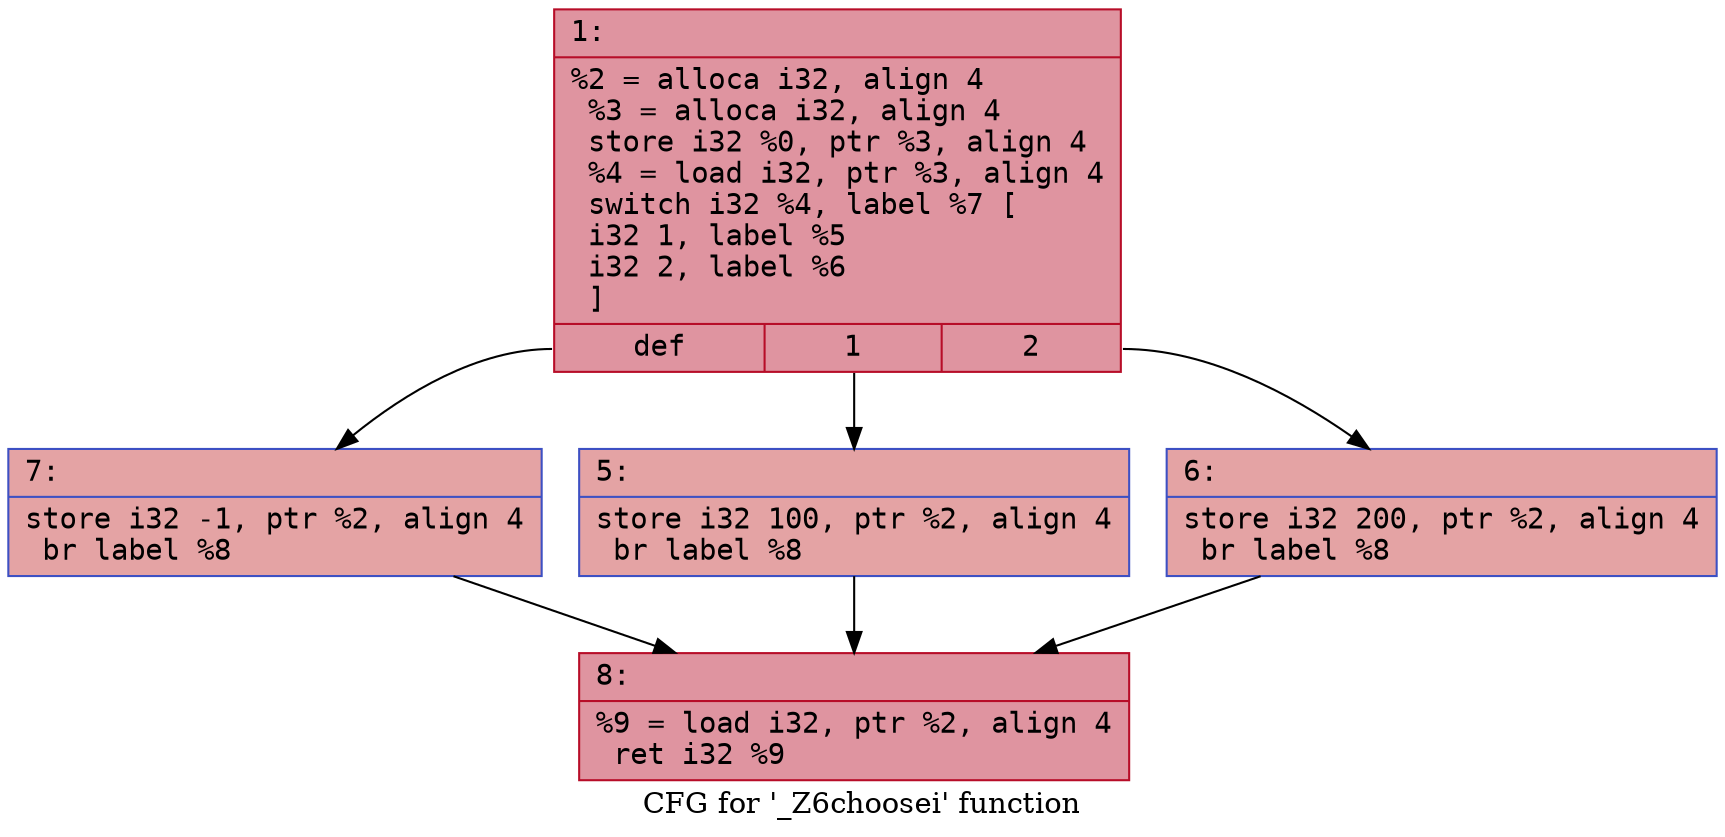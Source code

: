 digraph "CFG for '_Z6choosei' function" {
	label="CFG for '_Z6choosei' function";

	Node0x143f3f7c0 [shape=record,color="#b70d28ff", style=filled, fillcolor="#b70d2870" fontname="Courier",label="{1:\l|  %2 = alloca i32, align 4\l  %3 = alloca i32, align 4\l  store i32 %0, ptr %3, align 4\l  %4 = load i32, ptr %3, align 4\l  switch i32 %4, label %7 [\l    i32 1, label %5\l    i32 2, label %6\l  ]\l|{<s0>def|<s1>1|<s2>2}}"];
	Node0x143f3f7c0:s0 -> Node0x143f3ff40;
	Node0x143f3f7c0:s1 -> Node0x143f3ff90;
	Node0x143f3f7c0:s2 -> Node0x143f40050;
	Node0x143f3ff90 [shape=record,color="#3d50c3ff", style=filled, fillcolor="#c32e3170" fontname="Courier",label="{5:\l|  store i32 100, ptr %2, align 4\l  br label %8\l}"];
	Node0x143f3ff90 -> Node0x143f402c0;
	Node0x143f40050 [shape=record,color="#3d50c3ff", style=filled, fillcolor="#c32e3170" fontname="Courier",label="{6:\l|  store i32 200, ptr %2, align 4\l  br label %8\l}"];
	Node0x143f40050 -> Node0x143f402c0;
	Node0x143f3ff40 [shape=record,color="#3d50c3ff", style=filled, fillcolor="#c32e3170" fontname="Courier",label="{7:\l|  store i32 -1, ptr %2, align 4\l  br label %8\l}"];
	Node0x143f3ff40 -> Node0x143f402c0;
	Node0x143f402c0 [shape=record,color="#b70d28ff", style=filled, fillcolor="#b70d2870" fontname="Courier",label="{8:\l|  %9 = load i32, ptr %2, align 4\l  ret i32 %9\l}"];
}
